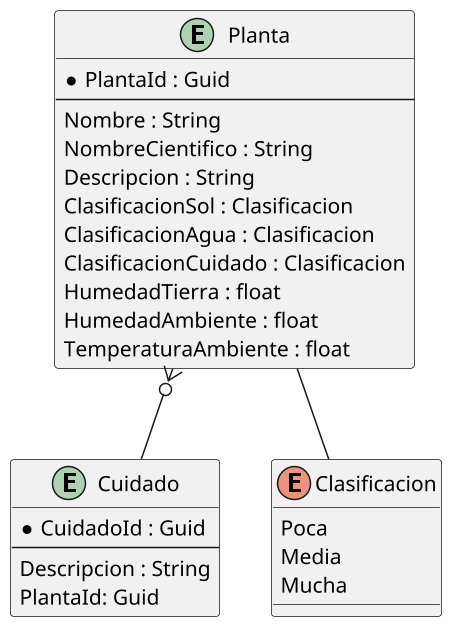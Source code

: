 @startuml
'https://plantuml.com/class-diagram

scale 1.5
entity "Planta" as planta {
    * PlantaId : Guid
    --
    Nombre : String
    NombreCientifico : String
    Descripcion : String
    ClasificacionSol : Clasificacion
    ClasificacionAgua : Clasificacion
    ClasificacionCuidado : Clasificacion
    HumedadTierra : float
    HumedadAmbiente : float
    TemperaturaAmbiente : float
}

entity "Cuidado" as cui {
    * CuidadoId : Guid
    --
    Descripcion : String
    PlantaId: Guid
}

planta -- Clasificacion
planta }o-- cui

enum Clasificacion {
    Poca
    Media
    Mucha
}

@enduml